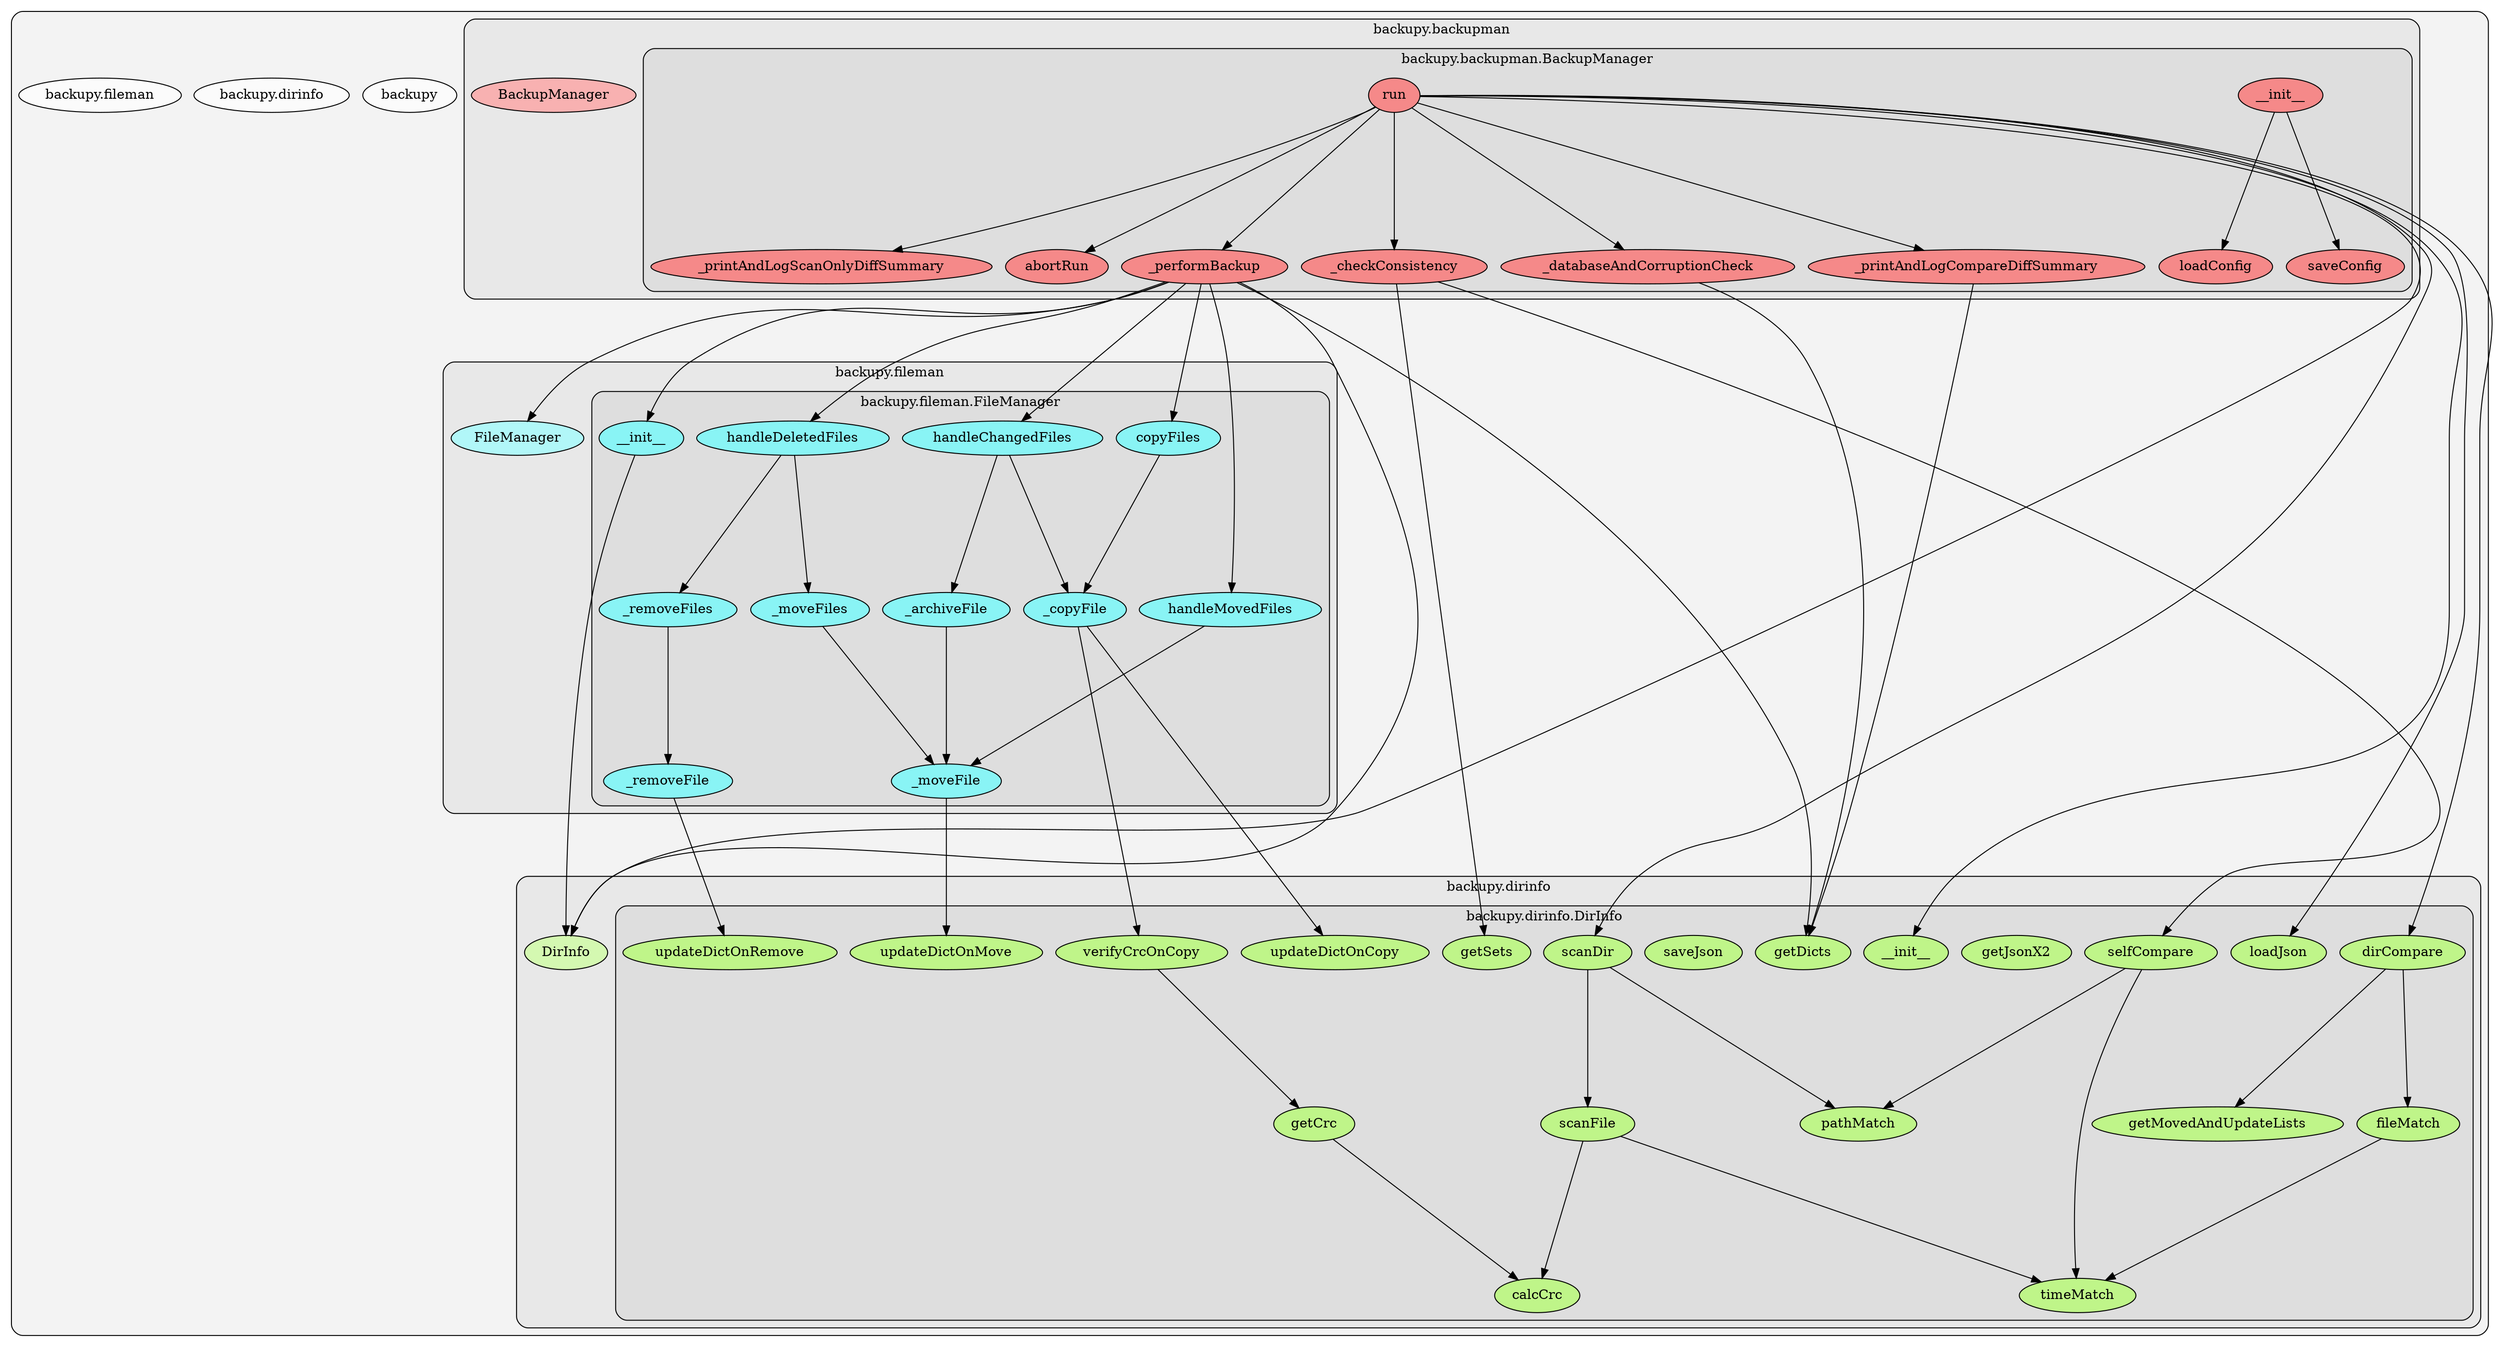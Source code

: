 digraph G {
    graph [rankdir=TB, clusterrank="local", concentrate=false, ranksep="2", nodesep="0.2"];
    overlap=false;
    splines=true;
    subgraph cluster_G {

        graph [style="filled,rounded",fillcolor="#80808018", label=""];
        backupy [label="backupy", style="filled", fillcolor="#ffffffb2", fontcolor="#000000", group="0"];
        backupy__dirinfo [label="backupy.dirinfo", style="filled", fillcolor="#ffffffb2", fontcolor="#000000", group="1"];
        backupy__fileman [label="backupy.fileman", style="filled", fillcolor="#ffffffb2", fontcolor="#000000", group="2"];
        subgraph cluster_backupy__backupman {

            graph [style="filled,rounded",fillcolor="#80808018", label="backupy.backupman"];
            backupy__backupman__BackupManager [label="BackupManager", style="filled", fillcolor="#ff9999b2", fontcolor="#000000", group="0"];
            subgraph cluster_backupy__backupman__BackupManager {

                graph [style="filled,rounded",fillcolor="#80808018", label="backupy.backupman.BackupManager"];
                backupy__backupman__BackupManager____init__ [label="__init__", style="filled", fillcolor="#ff6565b2", fontcolor="#000000", group="0"];
            }
            subgraph cluster_backupy__backupman__BackupManager {

                graph [style="filled,rounded",fillcolor="#80808018", label="backupy.backupman.BackupManager"];
                backupy__backupman__BackupManager___checkConsistency [label="_checkConsistency", style="filled", fillcolor="#ff6565b2", fontcolor="#000000", group="0"];
            }
            subgraph cluster_backupy__backupman__BackupManager {

                graph [style="filled,rounded",fillcolor="#80808018", label="backupy.backupman.BackupManager"];
                backupy__backupman__BackupManager___databaseAndCorruptionCheck [label="_databaseAndCorruptionCheck", style="filled", fillcolor="#ff6565b2", fontcolor="#000000", group="0"];
            }
            subgraph cluster_backupy__backupman__BackupManager {

                graph [style="filled,rounded",fillcolor="#80808018", label="backupy.backupman.BackupManager"];
                backupy__backupman__BackupManager___performBackup [label="_performBackup", style="filled", fillcolor="#ff6565b2", fontcolor="#000000", group="0"];
            }
            subgraph cluster_backupy__backupman__BackupManager {

                graph [style="filled,rounded",fillcolor="#80808018", label="backupy.backupman.BackupManager"];
                backupy__backupman__BackupManager___printAndLogCompareDiffSummary [label="_printAndLogCompareDiffSummary", style="filled", fillcolor="#ff6565b2", fontcolor="#000000", group="0"];
            }
            subgraph cluster_backupy__backupman__BackupManager {

                graph [style="filled,rounded",fillcolor="#80808018", label="backupy.backupman.BackupManager"];
                backupy__backupman__BackupManager___printAndLogScanOnlyDiffSummary [label="_printAndLogScanOnlyDiffSummary", style="filled", fillcolor="#ff6565b2", fontcolor="#000000", group="0"];
            }
            subgraph cluster_backupy__backupman__BackupManager {

                graph [style="filled,rounded",fillcolor="#80808018", label="backupy.backupman.BackupManager"];
                backupy__backupman__BackupManager__abortRun [label="abortRun", style="filled", fillcolor="#ff6565b2", fontcolor="#000000", group="0"];
            }
            subgraph cluster_backupy__backupman__BackupManager {

                graph [style="filled,rounded",fillcolor="#80808018", label="backupy.backupman.BackupManager"];
                backupy__backupman__BackupManager__loadConfig [label="loadConfig", style="filled", fillcolor="#ff6565b2", fontcolor="#000000", group="0"];
            }
            subgraph cluster_backupy__backupman__BackupManager {

                graph [style="filled,rounded",fillcolor="#80808018", label="backupy.backupman.BackupManager"];
                backupy__backupman__BackupManager__run [label="run", style="filled", fillcolor="#ff6565b2", fontcolor="#000000", group="0"];
            }
            subgraph cluster_backupy__backupman__BackupManager {

                graph [style="filled,rounded",fillcolor="#80808018", label="backupy.backupman.BackupManager"];
                backupy__backupman__BackupManager__saveConfig [label="saveConfig", style="filled", fillcolor="#ff6565b2", fontcolor="#000000", group="0"];
            }
        }
        subgraph cluster_backupy__dirinfo {

            graph [style="filled,rounded",fillcolor="#80808018", label="backupy.dirinfo"];
            backupy__dirinfo__DirInfo [label="DirInfo", style="filled", fillcolor="#ccff99b2", fontcolor="#000000", group="1"];
            subgraph cluster_backupy__dirinfo__DirInfo {

                graph [style="filled,rounded",fillcolor="#80808018", label="backupy.dirinfo.DirInfo"];
                backupy__dirinfo__DirInfo____init__ [label="__init__", style="filled", fillcolor="#b2ff65b2", fontcolor="#000000", group="1"];
            }
            subgraph cluster_backupy__dirinfo__DirInfo {

                graph [style="filled,rounded",fillcolor="#80808018", label="backupy.dirinfo.DirInfo"];
                backupy__dirinfo__DirInfo__calcCrc [label="calcCrc", style="filled", fillcolor="#b2ff65b2", fontcolor="#000000", group="1"];
            }
            subgraph cluster_backupy__dirinfo__DirInfo {

                graph [style="filled,rounded",fillcolor="#80808018", label="backupy.dirinfo.DirInfo"];
                backupy__dirinfo__DirInfo__dirCompare [label="dirCompare", style="filled", fillcolor="#b2ff65b2", fontcolor="#000000", group="1"];
            }
            subgraph cluster_backupy__dirinfo__DirInfo {

                graph [style="filled,rounded",fillcolor="#80808018", label="backupy.dirinfo.DirInfo"];
                backupy__dirinfo__DirInfo__fileMatch [label="fileMatch", style="filled", fillcolor="#b2ff65b2", fontcolor="#000000", group="1"];
            }
            subgraph cluster_backupy__dirinfo__DirInfo {

                graph [style="filled,rounded",fillcolor="#80808018", label="backupy.dirinfo.DirInfo"];
                backupy__dirinfo__DirInfo__getCrc [label="getCrc", style="filled", fillcolor="#b2ff65b2", fontcolor="#000000", group="1"];
            }
            subgraph cluster_backupy__dirinfo__DirInfo {

                graph [style="filled,rounded",fillcolor="#80808018", label="backupy.dirinfo.DirInfo"];
                backupy__dirinfo__DirInfo__getDicts [label="getDicts", style="filled", fillcolor="#b2ff65b2", fontcolor="#000000", group="1"];
            }
            subgraph cluster_backupy__dirinfo__DirInfo {

                graph [style="filled,rounded",fillcolor="#80808018", label="backupy.dirinfo.DirInfo"];
                backupy__dirinfo__DirInfo__getJsonX2 [label="getJsonX2", style="filled", fillcolor="#b2ff65b2", fontcolor="#000000", group="1"];
            }
            subgraph cluster_backupy__dirinfo__DirInfo {

                graph [style="filled,rounded",fillcolor="#80808018", label="backupy.dirinfo.DirInfo"];
                backupy__dirinfo__DirInfo__getMovedAndUpdateLists [label="getMovedAndUpdateLists", style="filled", fillcolor="#b2ff65b2", fontcolor="#000000", group="1"];
            }
            subgraph cluster_backupy__dirinfo__DirInfo {

                graph [style="filled,rounded",fillcolor="#80808018", label="backupy.dirinfo.DirInfo"];
                backupy__dirinfo__DirInfo__getSets [label="getSets", style="filled", fillcolor="#b2ff65b2", fontcolor="#000000", group="1"];
            }
            subgraph cluster_backupy__dirinfo__DirInfo {

                graph [style="filled,rounded",fillcolor="#80808018", label="backupy.dirinfo.DirInfo"];
                backupy__dirinfo__DirInfo__loadJson [label="loadJson", style="filled", fillcolor="#b2ff65b2", fontcolor="#000000", group="1"];
            }
            subgraph cluster_backupy__dirinfo__DirInfo {

                graph [style="filled,rounded",fillcolor="#80808018", label="backupy.dirinfo.DirInfo"];
                backupy__dirinfo__DirInfo__pathMatch [label="pathMatch", style="filled", fillcolor="#b2ff65b2", fontcolor="#000000", group="1"];
            }
            subgraph cluster_backupy__dirinfo__DirInfo {

                graph [style="filled,rounded",fillcolor="#80808018", label="backupy.dirinfo.DirInfo"];
                backupy__dirinfo__DirInfo__saveJson [label="saveJson", style="filled", fillcolor="#b2ff65b2", fontcolor="#000000", group="1"];
            }
            subgraph cluster_backupy__dirinfo__DirInfo {

                graph [style="filled,rounded",fillcolor="#80808018", label="backupy.dirinfo.DirInfo"];
                backupy__dirinfo__DirInfo__scanDir [label="scanDir", style="filled", fillcolor="#b2ff65b2", fontcolor="#000000", group="1"];
            }
            subgraph cluster_backupy__dirinfo__DirInfo {

                graph [style="filled,rounded",fillcolor="#80808018", label="backupy.dirinfo.DirInfo"];
                backupy__dirinfo__DirInfo__scanFile [label="scanFile", style="filled", fillcolor="#b2ff65b2", fontcolor="#000000", group="1"];
            }
            subgraph cluster_backupy__dirinfo__DirInfo {

                graph [style="filled,rounded",fillcolor="#80808018", label="backupy.dirinfo.DirInfo"];
                backupy__dirinfo__DirInfo__selfCompare [label="selfCompare", style="filled", fillcolor="#b2ff65b2", fontcolor="#000000", group="1"];
            }
            subgraph cluster_backupy__dirinfo__DirInfo {

                graph [style="filled,rounded",fillcolor="#80808018", label="backupy.dirinfo.DirInfo"];
                backupy__dirinfo__DirInfo__timeMatch [label="timeMatch", style="filled", fillcolor="#b2ff65b2", fontcolor="#000000", group="1"];
            }
            subgraph cluster_backupy__dirinfo__DirInfo {

                graph [style="filled,rounded",fillcolor="#80808018", label="backupy.dirinfo.DirInfo"];
                backupy__dirinfo__DirInfo__updateDictOnCopy [label="updateDictOnCopy", style="filled", fillcolor="#b2ff65b2", fontcolor="#000000", group="1"];
            }
            subgraph cluster_backupy__dirinfo__DirInfo {

                graph [style="filled,rounded",fillcolor="#80808018", label="backupy.dirinfo.DirInfo"];
                backupy__dirinfo__DirInfo__updateDictOnMove [label="updateDictOnMove", style="filled", fillcolor="#b2ff65b2", fontcolor="#000000", group="1"];
            }
            subgraph cluster_backupy__dirinfo__DirInfo {

                graph [style="filled,rounded",fillcolor="#80808018", label="backupy.dirinfo.DirInfo"];
                backupy__dirinfo__DirInfo__updateDictOnRemove [label="updateDictOnRemove", style="filled", fillcolor="#b2ff65b2", fontcolor="#000000", group="1"];
            }
            subgraph cluster_backupy__dirinfo__DirInfo {

                graph [style="filled,rounded",fillcolor="#80808018", label="backupy.dirinfo.DirInfo"];
                backupy__dirinfo__DirInfo__verifyCrcOnCopy [label="verifyCrcOnCopy", style="filled", fillcolor="#b2ff65b2", fontcolor="#000000", group="1"];
            }
        }
        subgraph cluster_backupy__fileman {

            graph [style="filled,rounded",fillcolor="#80808018", label="backupy.fileman"];
            backupy__fileman__FileManager [label="FileManager", style="filled", fillcolor="#99feffb2", fontcolor="#000000", group="2"];
            subgraph cluster_backupy__fileman__FileManager {

                graph [style="filled,rounded",fillcolor="#80808018", label="backupy.fileman.FileManager"];
                backupy__fileman__FileManager____init__ [label="__init__", style="filled", fillcolor="#65feffb2", fontcolor="#000000", group="2"];
            }
            subgraph cluster_backupy__fileman__FileManager {

                graph [style="filled,rounded",fillcolor="#80808018", label="backupy.fileman.FileManager"];
                backupy__fileman__FileManager___archiveFile [label="_archiveFile", style="filled", fillcolor="#65feffb2", fontcolor="#000000", group="2"];
            }
            subgraph cluster_backupy__fileman__FileManager {

                graph [style="filled,rounded",fillcolor="#80808018", label="backupy.fileman.FileManager"];
                backupy__fileman__FileManager___copyFile [label="_copyFile", style="filled", fillcolor="#65feffb2", fontcolor="#000000", group="2"];
            }
            subgraph cluster_backupy__fileman__FileManager {

                graph [style="filled,rounded",fillcolor="#80808018", label="backupy.fileman.FileManager"];
                backupy__fileman__FileManager___moveFile [label="_moveFile", style="filled", fillcolor="#65feffb2", fontcolor="#000000", group="2"];
            }
            subgraph cluster_backupy__fileman__FileManager {

                graph [style="filled,rounded",fillcolor="#80808018", label="backupy.fileman.FileManager"];
                backupy__fileman__FileManager___moveFiles [label="_moveFiles", style="filled", fillcolor="#65feffb2", fontcolor="#000000", group="2"];
            }
            subgraph cluster_backupy__fileman__FileManager {

                graph [style="filled,rounded",fillcolor="#80808018", label="backupy.fileman.FileManager"];
                backupy__fileman__FileManager___removeFile [label="_removeFile", style="filled", fillcolor="#65feffb2", fontcolor="#000000", group="2"];
            }
            subgraph cluster_backupy__fileman__FileManager {

                graph [style="filled,rounded",fillcolor="#80808018", label="backupy.fileman.FileManager"];
                backupy__fileman__FileManager___removeFiles [label="_removeFiles", style="filled", fillcolor="#65feffb2", fontcolor="#000000", group="2"];
            }
            subgraph cluster_backupy__fileman__FileManager {

                graph [style="filled,rounded",fillcolor="#80808018", label="backupy.fileman.FileManager"];
                backupy__fileman__FileManager__copyFiles [label="copyFiles", style="filled", fillcolor="#65feffb2", fontcolor="#000000", group="2"];
            }
            subgraph cluster_backupy__fileman__FileManager {

                graph [style="filled,rounded",fillcolor="#80808018", label="backupy.fileman.FileManager"];
                backupy__fileman__FileManager__handleChangedFiles [label="handleChangedFiles", style="filled", fillcolor="#65feffb2", fontcolor="#000000", group="2"];
            }
            subgraph cluster_backupy__fileman__FileManager {

                graph [style="filled,rounded",fillcolor="#80808018", label="backupy.fileman.FileManager"];
                backupy__fileman__FileManager__handleDeletedFiles [label="handleDeletedFiles", style="filled", fillcolor="#65feffb2", fontcolor="#000000", group="2"];
            }
            subgraph cluster_backupy__fileman__FileManager {

                graph [style="filled,rounded",fillcolor="#80808018", label="backupy.fileman.FileManager"];
                backupy__fileman__FileManager__handleMovedFiles [label="handleMovedFiles", style="filled", fillcolor="#65feffb2", fontcolor="#000000", group="2"];
            }
        }
    }
        backupy__backupman__BackupManager____init__ -> backupy__backupman__BackupManager__saveConfig [style="solid", color="#000000"];
        backupy__backupman__BackupManager____init__ -> backupy__backupman__BackupManager__loadConfig [style="solid", color="#000000"];
        backupy__backupman__BackupManager___checkConsistency -> backupy__dirinfo__DirInfo__getSets [style="solid", color="#000000"];
        backupy__backupman__BackupManager___checkConsistency -> backupy__dirinfo__DirInfo__selfCompare [style="solid", color="#000000"];
        backupy__backupman__BackupManager___databaseAndCorruptionCheck -> backupy__dirinfo__DirInfo__getDicts [style="solid", color="#000000"];
        backupy__backupman__BackupManager___printAndLogCompareDiffSummary -> backupy__dirinfo__DirInfo__getDicts [style="solid", color="#000000"];
        backupy__backupman__BackupManager___performBackup -> backupy__dirinfo__DirInfo [style="solid", color="#000000"];
        backupy__backupman__BackupManager___performBackup -> backupy__fileman__FileManager [style="solid", color="#000000"];
        backupy__backupman__BackupManager___performBackup -> backupy__dirinfo__DirInfo__getDicts [style="solid", color="#000000"];
        backupy__backupman__BackupManager___performBackup -> backupy__fileman__FileManager__handleDeletedFiles [style="solid", color="#000000"];
        backupy__backupman__BackupManager___performBackup -> backupy__fileman__FileManager__copyFiles [style="solid", color="#000000"];
        backupy__backupman__BackupManager___performBackup -> backupy__fileman__FileManager__handleMovedFiles [style="solid", color="#000000"];
        backupy__backupman__BackupManager___performBackup -> backupy__fileman__FileManager__handleChangedFiles [style="solid", color="#000000"];
        backupy__backupman__BackupManager___performBackup -> backupy__fileman__FileManager____init__ [style="solid", color="#000000"];
        backupy__backupman__BackupManager__run -> backupy__dirinfo__DirInfo [style="solid", color="#000000"];
        backupy__backupman__BackupManager__run -> backupy__backupman__BackupManager___databaseAndCorruptionCheck [style="solid", color="#000000"];
        backupy__backupman__BackupManager__run -> backupy__backupman__BackupManager___checkConsistency [style="solid", color="#000000"];
        backupy__backupman__BackupManager__run -> backupy__backupman__BackupManager__abortRun [style="solid", color="#000000"];
        backupy__backupman__BackupManager__run -> backupy__backupman__BackupManager___printAndLogScanOnlyDiffSummary [style="solid", color="#000000"];
        backupy__backupman__BackupManager__run -> backupy__backupman__BackupManager___printAndLogCompareDiffSummary [style="solid", color="#000000"];
        backupy__backupman__BackupManager__run -> backupy__backupman__BackupManager___performBackup [style="solid", color="#000000"];
        backupy__backupman__BackupManager__run -> backupy__dirinfo__DirInfo____init__ [style="solid", color="#000000"];
        backupy__backupman__BackupManager__run -> backupy__dirinfo__DirInfo__loadJson [style="solid", color="#000000"];
        backupy__backupman__BackupManager__run -> backupy__dirinfo__DirInfo__scanDir [style="solid", color="#000000"];
        backupy__backupman__BackupManager__run -> backupy__dirinfo__DirInfo__dirCompare [style="solid", color="#000000"];
        backupy__dirinfo__DirInfo__verifyCrcOnCopy -> backupy__dirinfo__DirInfo__getCrc [style="solid", color="#000000"];
        backupy__dirinfo__DirInfo__getCrc -> backupy__dirinfo__DirInfo__calcCrc [style="solid", color="#000000"];
        backupy__dirinfo__DirInfo__fileMatch -> backupy__dirinfo__DirInfo__timeMatch [style="solid", color="#000000"];
        backupy__dirinfo__DirInfo__scanDir -> backupy__dirinfo__DirInfo__pathMatch [style="solid", color="#000000"];
        backupy__dirinfo__DirInfo__scanDir -> backupy__dirinfo__DirInfo__scanFile [style="solid", color="#000000"];
        backupy__dirinfo__DirInfo__scanFile -> backupy__dirinfo__DirInfo__timeMatch [style="solid", color="#000000"];
        backupy__dirinfo__DirInfo__scanFile -> backupy__dirinfo__DirInfo__calcCrc [style="solid", color="#000000"];
        backupy__dirinfo__DirInfo__selfCompare -> backupy__dirinfo__DirInfo__timeMatch [style="solid", color="#000000"];
        backupy__dirinfo__DirInfo__selfCompare -> backupy__dirinfo__DirInfo__pathMatch [style="solid", color="#000000"];
        backupy__dirinfo__DirInfo__dirCompare -> backupy__dirinfo__DirInfo__getMovedAndUpdateLists [style="solid", color="#000000"];
        backupy__dirinfo__DirInfo__dirCompare -> backupy__dirinfo__DirInfo__fileMatch [style="solid", color="#000000"];
        backupy__fileman__FileManager____init__ -> backupy__dirinfo__DirInfo [style="solid", color="#000000"];
        backupy__fileman__FileManager___removeFile -> backupy__dirinfo__DirInfo__updateDictOnRemove [style="solid", color="#000000"];
        backupy__fileman__FileManager___copyFile -> backupy__dirinfo__DirInfo__verifyCrcOnCopy [style="solid", color="#000000"];
        backupy__fileman__FileManager___copyFile -> backupy__dirinfo__DirInfo__updateDictOnCopy [style="solid", color="#000000"];
        backupy__fileman__FileManager___moveFile -> backupy__dirinfo__DirInfo__updateDictOnMove [style="solid", color="#000000"];
        backupy__fileman__FileManager___removeFiles -> backupy__fileman__FileManager___removeFile [style="solid", color="#000000"];
        backupy__fileman__FileManager__copyFiles -> backupy__fileman__FileManager___copyFile [style="solid", color="#000000"];
        backupy__fileman__FileManager___moveFiles -> backupy__fileman__FileManager___moveFile [style="solid", color="#000000"];
        backupy__fileman__FileManager__handleDeletedFiles -> backupy__fileman__FileManager___removeFiles [style="solid", color="#000000"];
        backupy__fileman__FileManager__handleDeletedFiles -> backupy__fileman__FileManager___moveFiles [style="solid", color="#000000"];
        backupy__fileman__FileManager__handleMovedFiles -> backupy__fileman__FileManager___moveFile [style="solid", color="#000000"];
        backupy__fileman__FileManager___archiveFile -> backupy__fileman__FileManager___moveFile [style="solid", color="#000000"];
        backupy__fileman__FileManager__handleChangedFiles -> backupy__fileman__FileManager___copyFile [style="solid", color="#000000"];
        backupy__fileman__FileManager__handleChangedFiles -> backupy__fileman__FileManager___archiveFile [style="solid", color="#000000"];
    }
